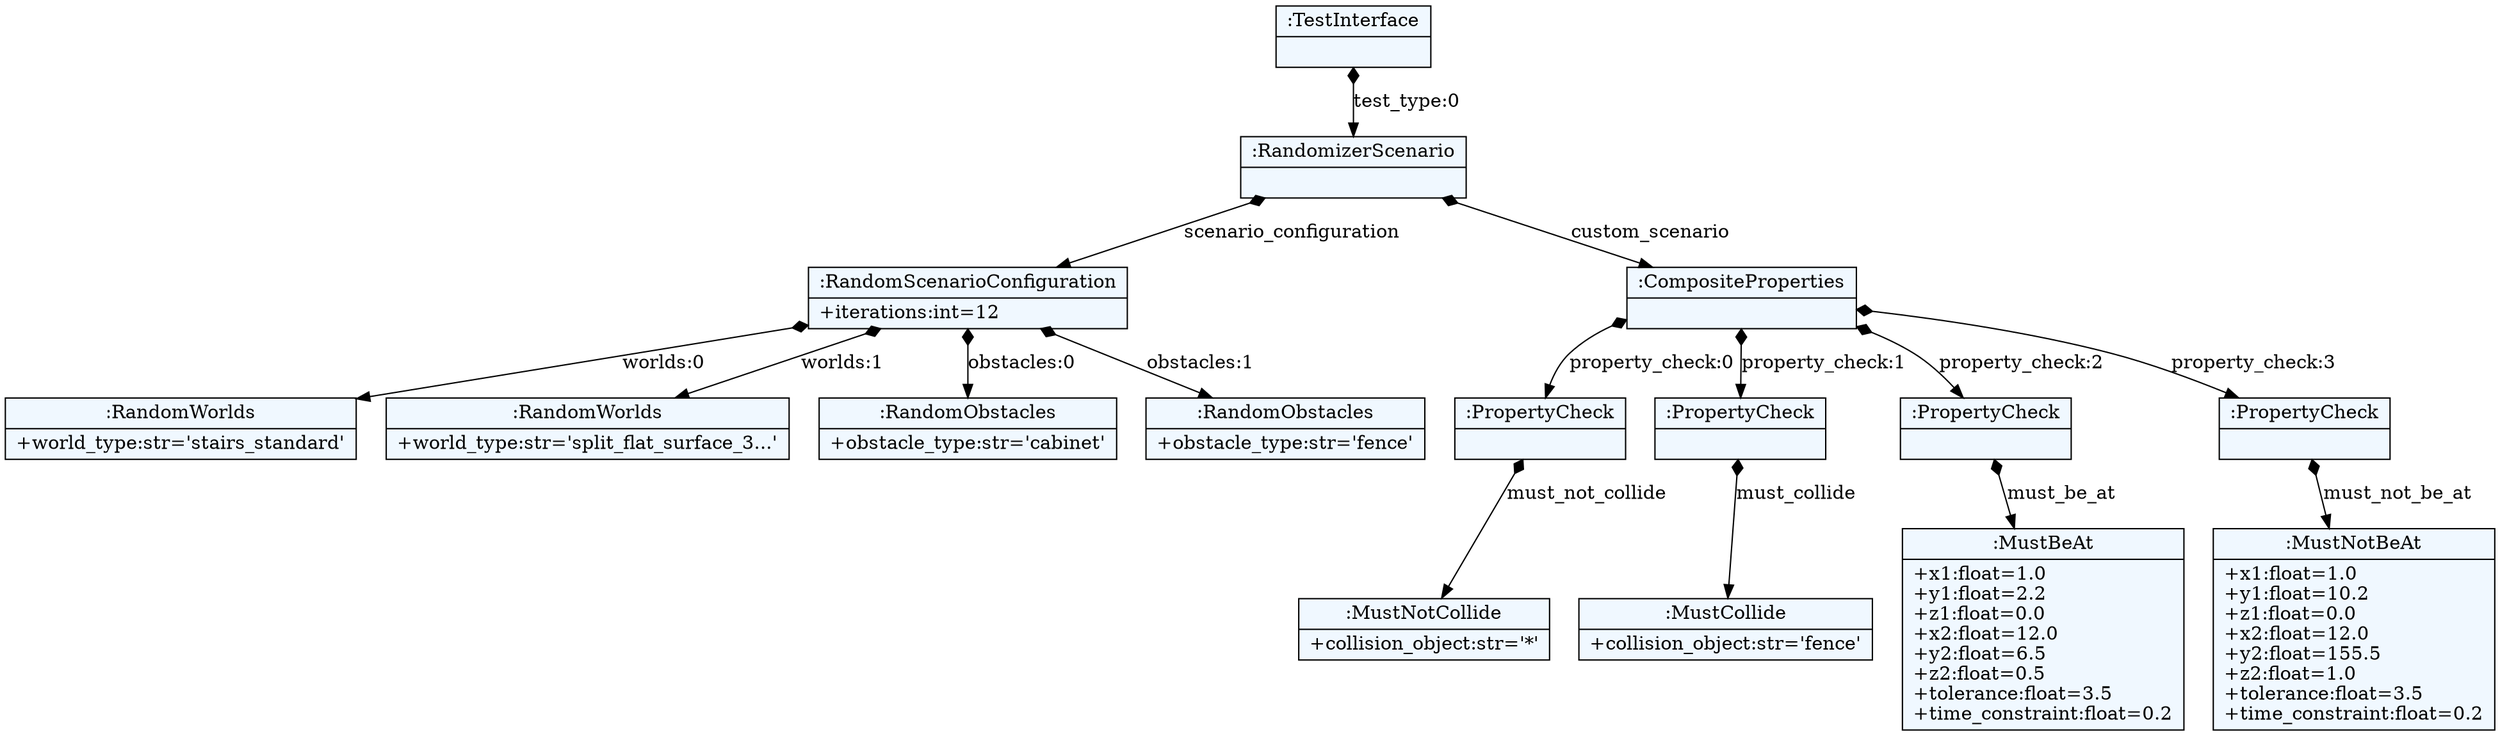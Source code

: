 
    digraph textX {
    fontname = "Bitstream Vera Sans"
    fontsize = 8
    node[
        shape=record,
        style=filled,
        fillcolor=aliceblue
    ]
    nodesep = 0.3
    edge[dir=black,arrowtail=empty]


140392244913056 -> 140392244912768 [label="test_type:0" arrowtail=diamond dir=both]
140392244912768 -> 140392244850352 [label="scenario_configuration" arrowtail=diamond dir=both]
140392244850352 -> 140392244850064 [label="worlds:0" arrowtail=diamond dir=both]
140392244850064[label="{:RandomWorlds|+world_type:str='stairs_standard'\l}"]
140392244850352 -> 140392244849344 [label="worlds:1" arrowtail=diamond dir=both]
140392244849344[label="{:RandomWorlds|+world_type:str='split_flat_surface_3...'\l}"]
140392244850352 -> 140392244849248 [label="obstacles:0" arrowtail=diamond dir=both]
140392244849248[label="{:RandomObstacles|+obstacle_type:str='cabinet'\l}"]
140392244850352 -> 140392244849056 [label="obstacles:1" arrowtail=diamond dir=both]
140392244849056[label="{:RandomObstacles|+obstacle_type:str='fence'\l}"]
140392244850352[label="{:RandomScenarioConfiguration|+iterations:int=12\l}"]
140392244912768 -> 140392244850400 [label="custom_scenario" arrowtail=diamond dir=both]
140392244850400 -> 140392244848384 [label="property_check:0" arrowtail=diamond dir=both]
140392244848384 -> 140392244848480 [label="must_not_collide" arrowtail=diamond dir=both]
140392244848480[label="{:MustNotCollide|+collision_object:str='*'\l}"]
140392244848384[label="{:PropertyCheck|}"]
140392244850400 -> 140392244848096 [label="property_check:1" arrowtail=diamond dir=both]
140392244848096 -> 140392244847808 [label="must_collide" arrowtail=diamond dir=both]
140392244847808[label="{:MustCollide|+collision_object:str='fence'\l}"]
140392244848096[label="{:PropertyCheck|}"]
140392244850400 -> 140392244847760 [label="property_check:2" arrowtail=diamond dir=both]
140392244847760 -> 140392244846752 [label="must_be_at" arrowtail=diamond dir=both]
140392244846752[label="{:MustBeAt|+x1:float=1.0\l+y1:float=2.2\l+z1:float=0.0\l+x2:float=12.0\l+y2:float=6.5\l+z2:float=0.5\l+tolerance:float=3.5\l+time_constraint:float=0.2\l}"]
140392244847760[label="{:PropertyCheck|}"]
140392244850400 -> 140392244847088 [label="property_check:3" arrowtail=diamond dir=both]
140392244847088 -> 140392244879024 [label="must_not_be_at" arrowtail=diamond dir=both]
140392244879024[label="{:MustNotBeAt|+x1:float=1.0\l+y1:float=10.2\l+z1:float=0.0\l+x2:float=12.0\l+y2:float=155.5\l+z2:float=1.0\l+tolerance:float=3.5\l+time_constraint:float=0.2\l}"]
140392244847088[label="{:PropertyCheck|}"]
140392244850400[label="{:CompositeProperties|}"]
140392244912768[label="{:RandomizerScenario|}"]
140392244913056[label="{:TestInterface|}"]

}
